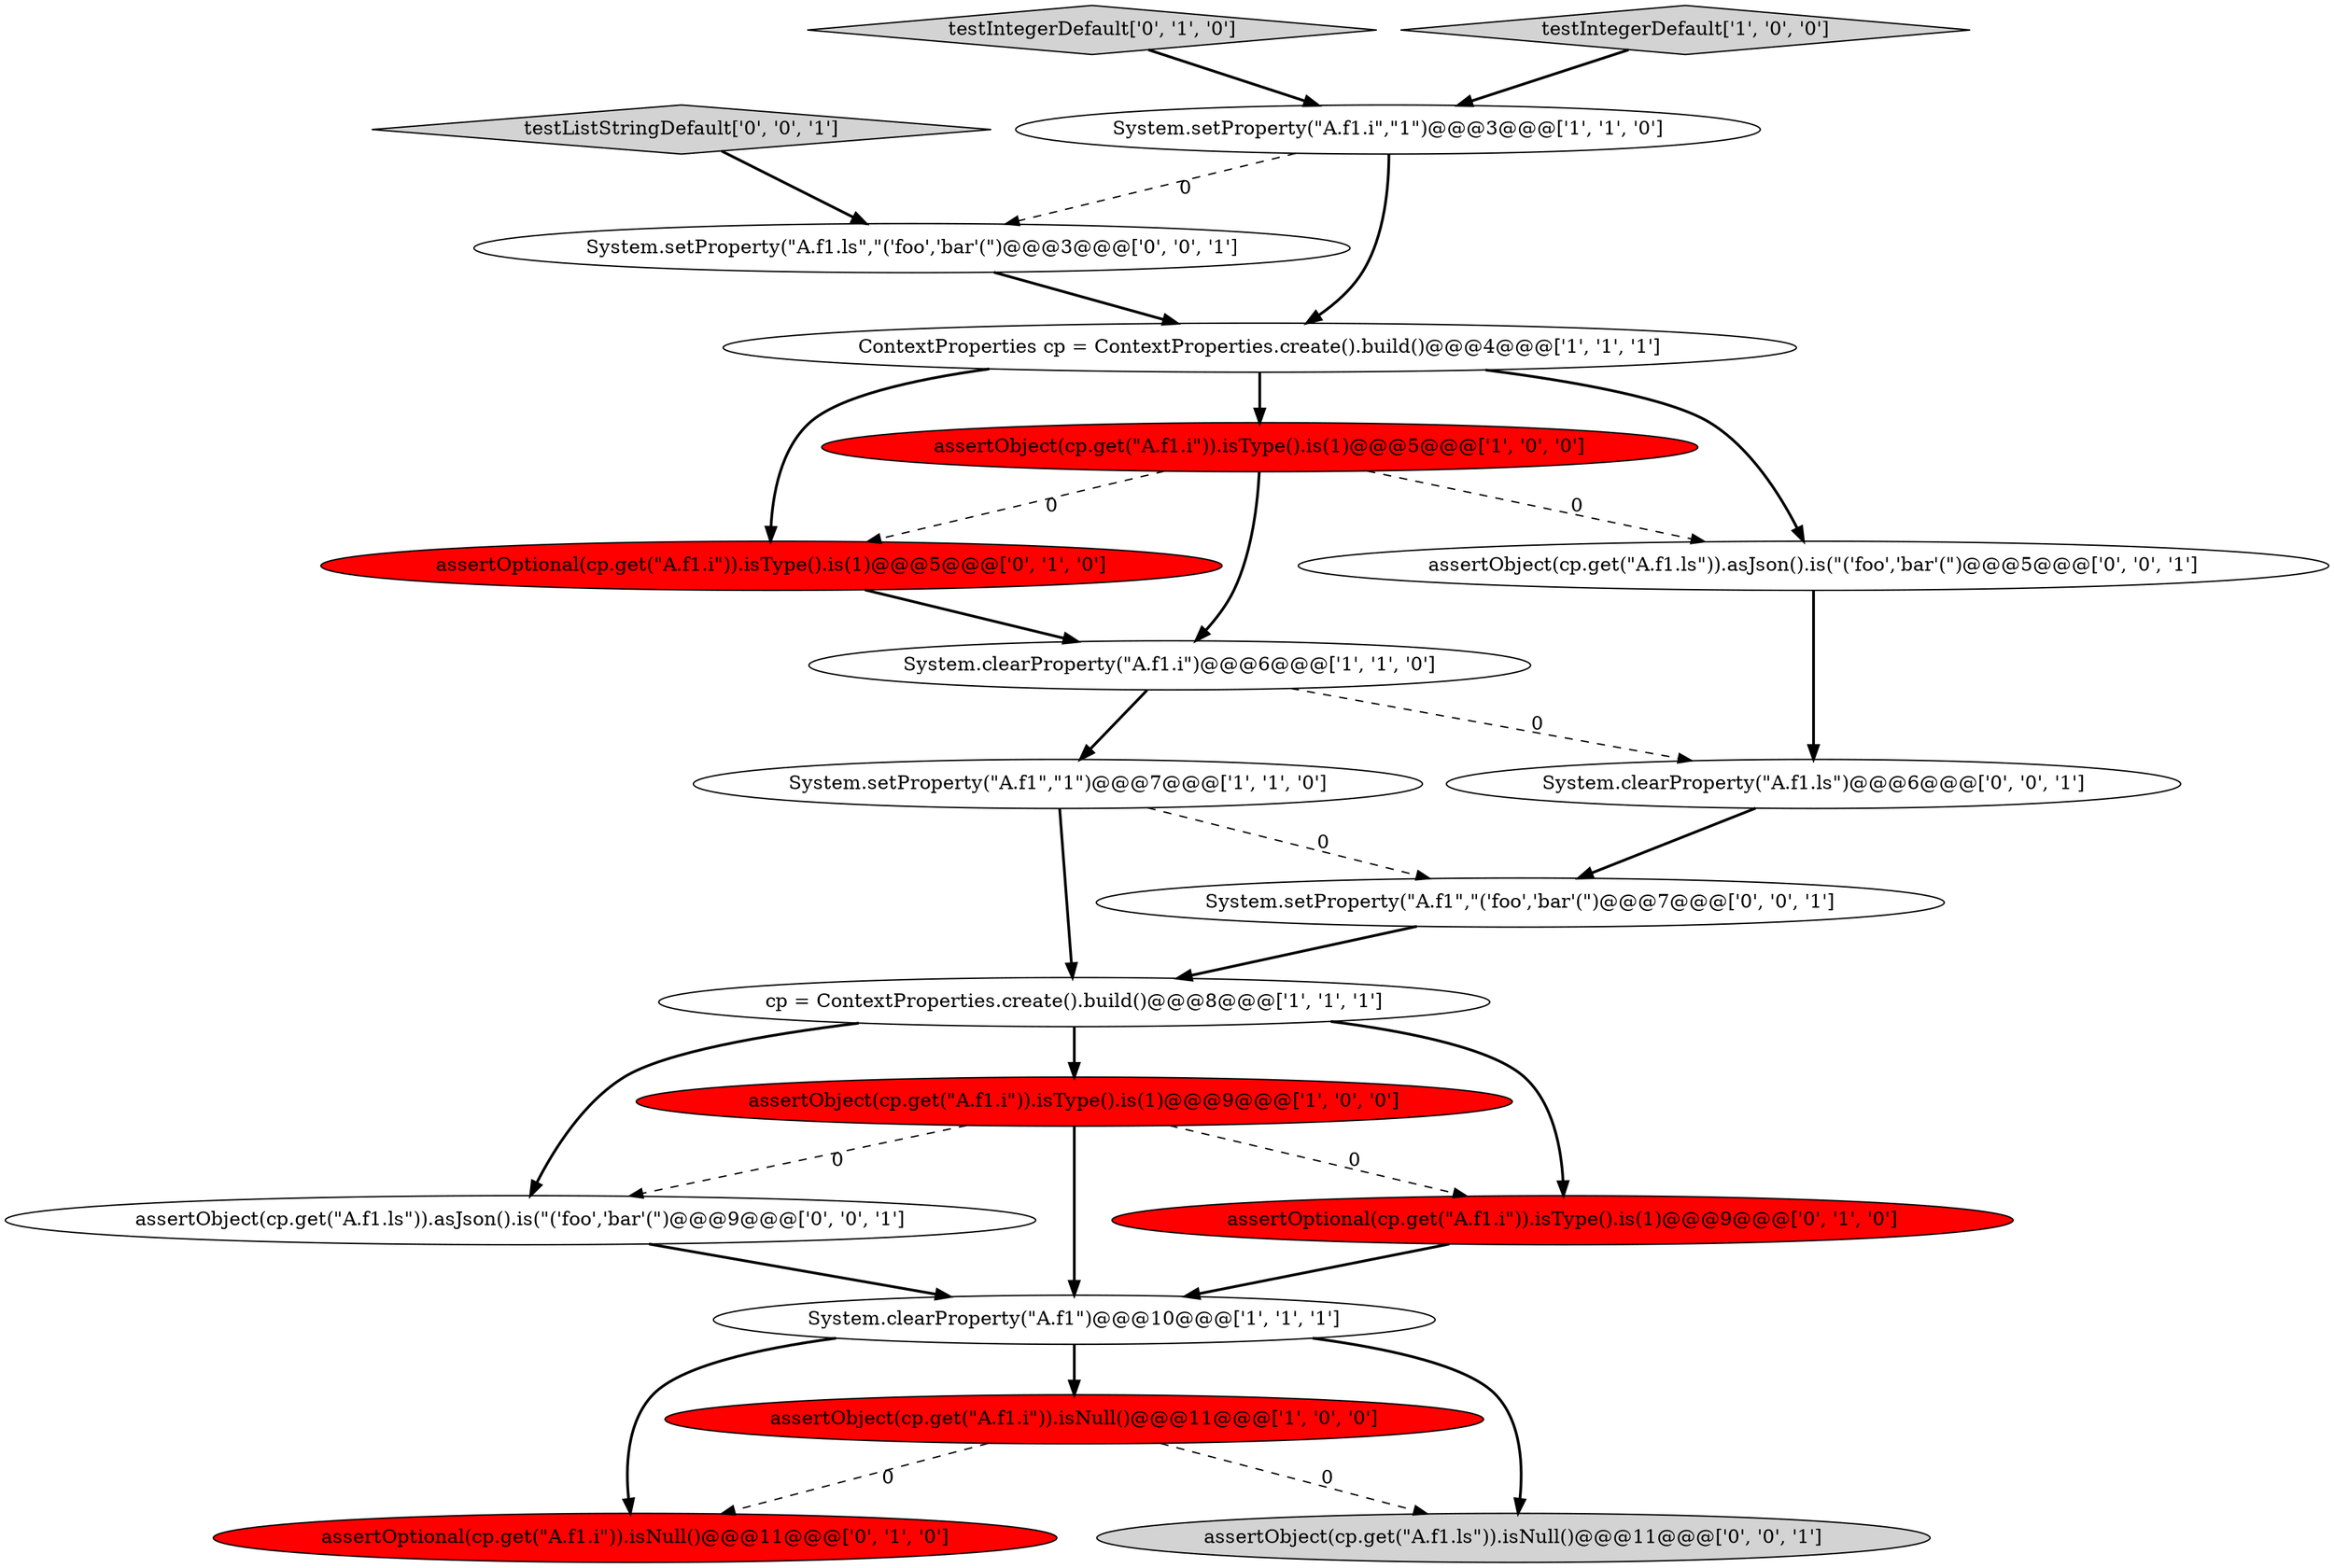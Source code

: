 digraph {
16 [style = filled, label = "testListStringDefault['0', '0', '1']", fillcolor = lightgray, shape = diamond image = "AAA0AAABBB3BBB"];
11 [style = filled, label = "assertOptional(cp.get(\"A.f1.i\")).isType().is(1)@@@5@@@['0', '1', '0']", fillcolor = red, shape = ellipse image = "AAA1AAABBB2BBB"];
3 [style = filled, label = "System.setProperty(\"A.f1\",\"1\")@@@7@@@['1', '1', '0']", fillcolor = white, shape = ellipse image = "AAA0AAABBB1BBB"];
20 [style = filled, label = "assertObject(cp.get(\"A.f1.ls\")).asJson().is(\"('foo','bar'(\")@@@9@@@['0', '0', '1']", fillcolor = white, shape = ellipse image = "AAA0AAABBB3BBB"];
12 [style = filled, label = "assertOptional(cp.get(\"A.f1.i\")).isNull()@@@11@@@['0', '1', '0']", fillcolor = red, shape = ellipse image = "AAA1AAABBB2BBB"];
8 [style = filled, label = "ContextProperties cp = ContextProperties.create().build()@@@4@@@['1', '1', '1']", fillcolor = white, shape = ellipse image = "AAA0AAABBB1BBB"];
5 [style = filled, label = "System.clearProperty(\"A.f1.i\")@@@6@@@['1', '1', '0']", fillcolor = white, shape = ellipse image = "AAA0AAABBB1BBB"];
1 [style = filled, label = "assertObject(cp.get(\"A.f1.i\")).isType().is(1)@@@5@@@['1', '0', '0']", fillcolor = red, shape = ellipse image = "AAA1AAABBB1BBB"];
9 [style = filled, label = "assertObject(cp.get(\"A.f1.i\")).isNull()@@@11@@@['1', '0', '0']", fillcolor = red, shape = ellipse image = "AAA1AAABBB1BBB"];
10 [style = filled, label = "assertOptional(cp.get(\"A.f1.i\")).isType().is(1)@@@9@@@['0', '1', '0']", fillcolor = red, shape = ellipse image = "AAA1AAABBB2BBB"];
6 [style = filled, label = "System.clearProperty(\"A.f1\")@@@10@@@['1', '1', '1']", fillcolor = white, shape = ellipse image = "AAA0AAABBB1BBB"];
0 [style = filled, label = "System.setProperty(\"A.f1.i\",\"1\")@@@3@@@['1', '1', '0']", fillcolor = white, shape = ellipse image = "AAA0AAABBB1BBB"];
2 [style = filled, label = "cp = ContextProperties.create().build()@@@8@@@['1', '1', '1']", fillcolor = white, shape = ellipse image = "AAA0AAABBB1BBB"];
15 [style = filled, label = "assertObject(cp.get(\"A.f1.ls\")).isNull()@@@11@@@['0', '0', '1']", fillcolor = lightgray, shape = ellipse image = "AAA0AAABBB3BBB"];
19 [style = filled, label = "System.setProperty(\"A.f1.ls\",\"('foo','bar'(\")@@@3@@@['0', '0', '1']", fillcolor = white, shape = ellipse image = "AAA0AAABBB3BBB"];
4 [style = filled, label = "assertObject(cp.get(\"A.f1.i\")).isType().is(1)@@@9@@@['1', '0', '0']", fillcolor = red, shape = ellipse image = "AAA1AAABBB1BBB"];
18 [style = filled, label = "System.setProperty(\"A.f1\",\"('foo','bar'(\")@@@7@@@['0', '0', '1']", fillcolor = white, shape = ellipse image = "AAA0AAABBB3BBB"];
13 [style = filled, label = "testIntegerDefault['0', '1', '0']", fillcolor = lightgray, shape = diamond image = "AAA0AAABBB2BBB"];
7 [style = filled, label = "testIntegerDefault['1', '0', '0']", fillcolor = lightgray, shape = diamond image = "AAA0AAABBB1BBB"];
14 [style = filled, label = "assertObject(cp.get(\"A.f1.ls\")).asJson().is(\"('foo','bar'(\")@@@5@@@['0', '0', '1']", fillcolor = white, shape = ellipse image = "AAA0AAABBB3BBB"];
17 [style = filled, label = "System.clearProperty(\"A.f1.ls\")@@@6@@@['0', '0', '1']", fillcolor = white, shape = ellipse image = "AAA0AAABBB3BBB"];
1->5 [style = bold, label=""];
5->3 [style = bold, label=""];
2->20 [style = bold, label=""];
1->14 [style = dashed, label="0"];
4->6 [style = bold, label=""];
0->19 [style = dashed, label="0"];
3->18 [style = dashed, label="0"];
8->14 [style = bold, label=""];
14->17 [style = bold, label=""];
7->0 [style = bold, label=""];
20->6 [style = bold, label=""];
18->2 [style = bold, label=""];
16->19 [style = bold, label=""];
2->10 [style = bold, label=""];
2->4 [style = bold, label=""];
10->6 [style = bold, label=""];
19->8 [style = bold, label=""];
6->15 [style = bold, label=""];
8->1 [style = bold, label=""];
11->5 [style = bold, label=""];
5->17 [style = dashed, label="0"];
3->2 [style = bold, label=""];
9->15 [style = dashed, label="0"];
4->20 [style = dashed, label="0"];
1->11 [style = dashed, label="0"];
0->8 [style = bold, label=""];
9->12 [style = dashed, label="0"];
6->9 [style = bold, label=""];
4->10 [style = dashed, label="0"];
8->11 [style = bold, label=""];
17->18 [style = bold, label=""];
13->0 [style = bold, label=""];
6->12 [style = bold, label=""];
}

